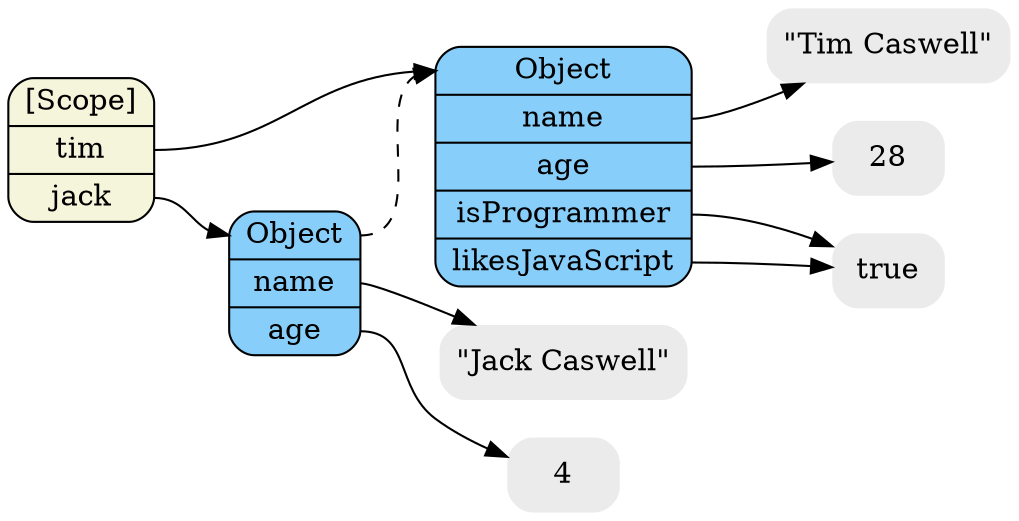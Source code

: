 digraph finite_state_machine {
	size="8,5"
	rankdir = "LR"

  /* Execution Contexts */
  node [shape=Mrecord, fillcolor=beige, style=filled];
  top [label="<__proto__>[Scope]|<tim>tim|<jack>jack"];

  /* Normal Objects */
  node [shape = Mrecord, fillcolor=lightskyblue, style=filled];
  obj1 [label = "<__proto__>Object|<name>name|<age>age|<isProgrammer>isProgrammer|<likesJavaScript>likesJavaScript"];
  obj2 [label = "<__proto__>Object|<name>name|<age>age"];


  /* Literals */
  node [shape = plaintext, fillcolor=gray92, style="filled,rounded"];
  s_tim [label="\"Tim Caswell\""]
  s_jack [label="\"Jack Caswell\""]
  true [label="true"]
  n4 [label="4"]
  n28 [label="28"]
  
  /* References */
  top:tim -> obj1:__proto__;
  obj1:name -> s_tim;
  obj1:age -> n28;
  obj1:isProgrammer -> true;
  obj1:likesJavaScript -> true;
  top:jack -> obj2:__proto__;
  obj2:name -> s_jack;
  obj2:age -> n4;
  
  /* Inheritance Chains */
  edge [style=dashed]
  obj2:__proto__ -> obj1:__proto__;

}
